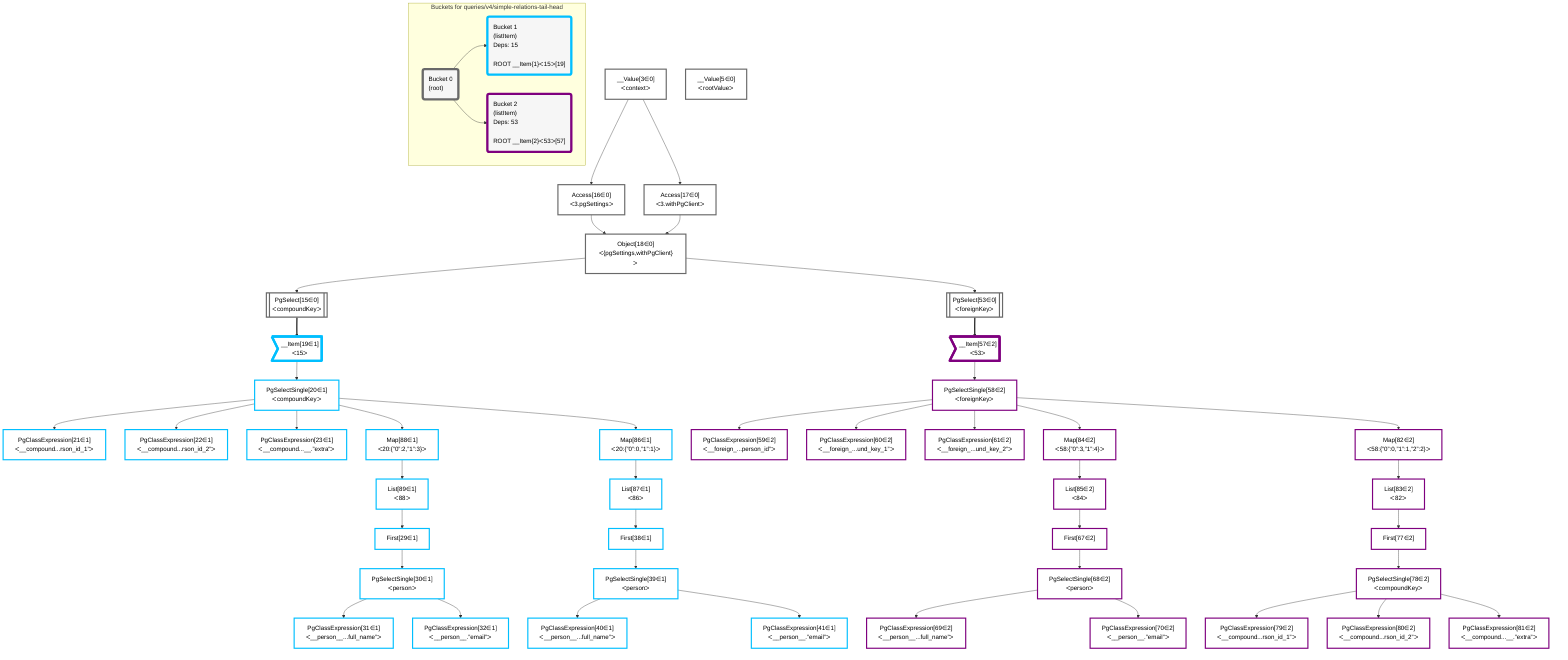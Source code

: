 graph TD
    classDef path fill:#eee,stroke:#000,color:#000
    classDef plan fill:#fff,stroke-width:3px,color:#000
    classDef itemplan fill:#fff,stroke-width:6px,color:#000
    classDef sideeffectplan fill:#f00,stroke-width:6px,color:#000
    classDef bucket fill:#f6f6f6,color:#000,stroke-width:6px,text-align:left


    %% define steps
    __Value3["__Value[3∈0]<br />ᐸcontextᐳ"]:::plan
    __Value5["__Value[5∈0]<br />ᐸrootValueᐳ"]:::plan
    Access16["Access[16∈0]<br />ᐸ3.pgSettingsᐳ"]:::plan
    Access17["Access[17∈0]<br />ᐸ3.withPgClientᐳ"]:::plan
    Object18["Object[18∈0]<br />ᐸ{pgSettings,withPgClient}ᐳ"]:::plan
    PgSelect15[["PgSelect[15∈0]<br />ᐸcompoundKeyᐳ"]]:::plan
    __Item19>"__Item[19∈1]<br />ᐸ15ᐳ"]:::itemplan
    PgSelectSingle20["PgSelectSingle[20∈1]<br />ᐸcompoundKeyᐳ"]:::plan
    PgClassExpression21["PgClassExpression[21∈1]<br />ᐸ__compound...rson_id_1”ᐳ"]:::plan
    PgClassExpression22["PgClassExpression[22∈1]<br />ᐸ__compound...rson_id_2”ᐳ"]:::plan
    PgClassExpression23["PgClassExpression[23∈1]<br />ᐸ__compound...__.”extra”ᐳ"]:::plan
    Map88["Map[88∈1]<br />ᐸ20:{”0”:2,”1”:3}ᐳ"]:::plan
    List89["List[89∈1]<br />ᐸ88ᐳ"]:::plan
    First29["First[29∈1]"]:::plan
    PgSelectSingle30["PgSelectSingle[30∈1]<br />ᐸpersonᐳ"]:::plan
    PgClassExpression31["PgClassExpression[31∈1]<br />ᐸ__person__...full_name”ᐳ"]:::plan
    PgClassExpression32["PgClassExpression[32∈1]<br />ᐸ__person__.”email”ᐳ"]:::plan
    Map86["Map[86∈1]<br />ᐸ20:{”0”:0,”1”:1}ᐳ"]:::plan
    List87["List[87∈1]<br />ᐸ86ᐳ"]:::plan
    First38["First[38∈1]"]:::plan
    PgSelectSingle39["PgSelectSingle[39∈1]<br />ᐸpersonᐳ"]:::plan
    PgClassExpression40["PgClassExpression[40∈1]<br />ᐸ__person__...full_name”ᐳ"]:::plan
    PgClassExpression41["PgClassExpression[41∈1]<br />ᐸ__person__.”email”ᐳ"]:::plan
    PgSelect53[["PgSelect[53∈0]<br />ᐸforeignKeyᐳ"]]:::plan
    __Item57>"__Item[57∈2]<br />ᐸ53ᐳ"]:::itemplan
    PgSelectSingle58["PgSelectSingle[58∈2]<br />ᐸforeignKeyᐳ"]:::plan
    PgClassExpression59["PgClassExpression[59∈2]<br />ᐸ__foreign_...person_id”ᐳ"]:::plan
    PgClassExpression60["PgClassExpression[60∈2]<br />ᐸ__foreign_...und_key_1”ᐳ"]:::plan
    PgClassExpression61["PgClassExpression[61∈2]<br />ᐸ__foreign_...und_key_2”ᐳ"]:::plan
    Map84["Map[84∈2]<br />ᐸ58:{”0”:3,”1”:4}ᐳ"]:::plan
    List85["List[85∈2]<br />ᐸ84ᐳ"]:::plan
    First67["First[67∈2]"]:::plan
    PgSelectSingle68["PgSelectSingle[68∈2]<br />ᐸpersonᐳ"]:::plan
    PgClassExpression69["PgClassExpression[69∈2]<br />ᐸ__person__...full_name”ᐳ"]:::plan
    PgClassExpression70["PgClassExpression[70∈2]<br />ᐸ__person__.”email”ᐳ"]:::plan
    Map82["Map[82∈2]<br />ᐸ58:{”0”:0,”1”:1,”2”:2}ᐳ"]:::plan
    List83["List[83∈2]<br />ᐸ82ᐳ"]:::plan
    First77["First[77∈2]"]:::plan
    PgSelectSingle78["PgSelectSingle[78∈2]<br />ᐸcompoundKeyᐳ"]:::plan
    PgClassExpression79["PgClassExpression[79∈2]<br />ᐸ__compound...rson_id_1”ᐳ"]:::plan
    PgClassExpression80["PgClassExpression[80∈2]<br />ᐸ__compound...rson_id_2”ᐳ"]:::plan
    PgClassExpression81["PgClassExpression[81∈2]<br />ᐸ__compound...__.”extra”ᐳ"]:::plan

    %% plan dependencies
    __Value3 --> Access16
    __Value3 --> Access17
    Access16 & Access17 --> Object18
    Object18 --> PgSelect15
    PgSelect15 ==> __Item19
    __Item19 --> PgSelectSingle20
    PgSelectSingle20 --> PgClassExpression21
    PgSelectSingle20 --> PgClassExpression22
    PgSelectSingle20 --> PgClassExpression23
    PgSelectSingle20 --> Map88
    Map88 --> List89
    List89 --> First29
    First29 --> PgSelectSingle30
    PgSelectSingle30 --> PgClassExpression31
    PgSelectSingle30 --> PgClassExpression32
    PgSelectSingle20 --> Map86
    Map86 --> List87
    List87 --> First38
    First38 --> PgSelectSingle39
    PgSelectSingle39 --> PgClassExpression40
    PgSelectSingle39 --> PgClassExpression41
    Object18 --> PgSelect53
    PgSelect53 ==> __Item57
    __Item57 --> PgSelectSingle58
    PgSelectSingle58 --> PgClassExpression59
    PgSelectSingle58 --> PgClassExpression60
    PgSelectSingle58 --> PgClassExpression61
    PgSelectSingle58 --> Map84
    Map84 --> List85
    List85 --> First67
    First67 --> PgSelectSingle68
    PgSelectSingle68 --> PgClassExpression69
    PgSelectSingle68 --> PgClassExpression70
    PgSelectSingle58 --> Map82
    Map82 --> List83
    List83 --> First77
    First77 --> PgSelectSingle78
    PgSelectSingle78 --> PgClassExpression79
    PgSelectSingle78 --> PgClassExpression80
    PgSelectSingle78 --> PgClassExpression81

    %% plan-to-path relationships

    subgraph "Buckets for queries/v4/simple-relations-tail-head"
    Bucket0("Bucket 0<br />(root)"):::bucket
    classDef bucket0 stroke:#696969
    class Bucket0,__Value3,__Value5,PgSelect15,Access16,Access17,Object18,PgSelect53 bucket0
    Bucket1("Bucket 1<br />(listItem)<br />Deps: 15<br /><br />ROOT __Item{1}ᐸ15ᐳ[19]"):::bucket
    classDef bucket1 stroke:#00bfff
    class Bucket1,__Item19,PgSelectSingle20,PgClassExpression21,PgClassExpression22,PgClassExpression23,First29,PgSelectSingle30,PgClassExpression31,PgClassExpression32,First38,PgSelectSingle39,PgClassExpression40,PgClassExpression41,Map86,List87,Map88,List89 bucket1
    Bucket2("Bucket 2<br />(listItem)<br />Deps: 53<br /><br />ROOT __Item{2}ᐸ53ᐳ[57]"):::bucket
    classDef bucket2 stroke:#7f007f
    class Bucket2,__Item57,PgSelectSingle58,PgClassExpression59,PgClassExpression60,PgClassExpression61,First67,PgSelectSingle68,PgClassExpression69,PgClassExpression70,First77,PgSelectSingle78,PgClassExpression79,PgClassExpression80,PgClassExpression81,Map82,List83,Map84,List85 bucket2
    Bucket0 --> Bucket1 & Bucket2
    end